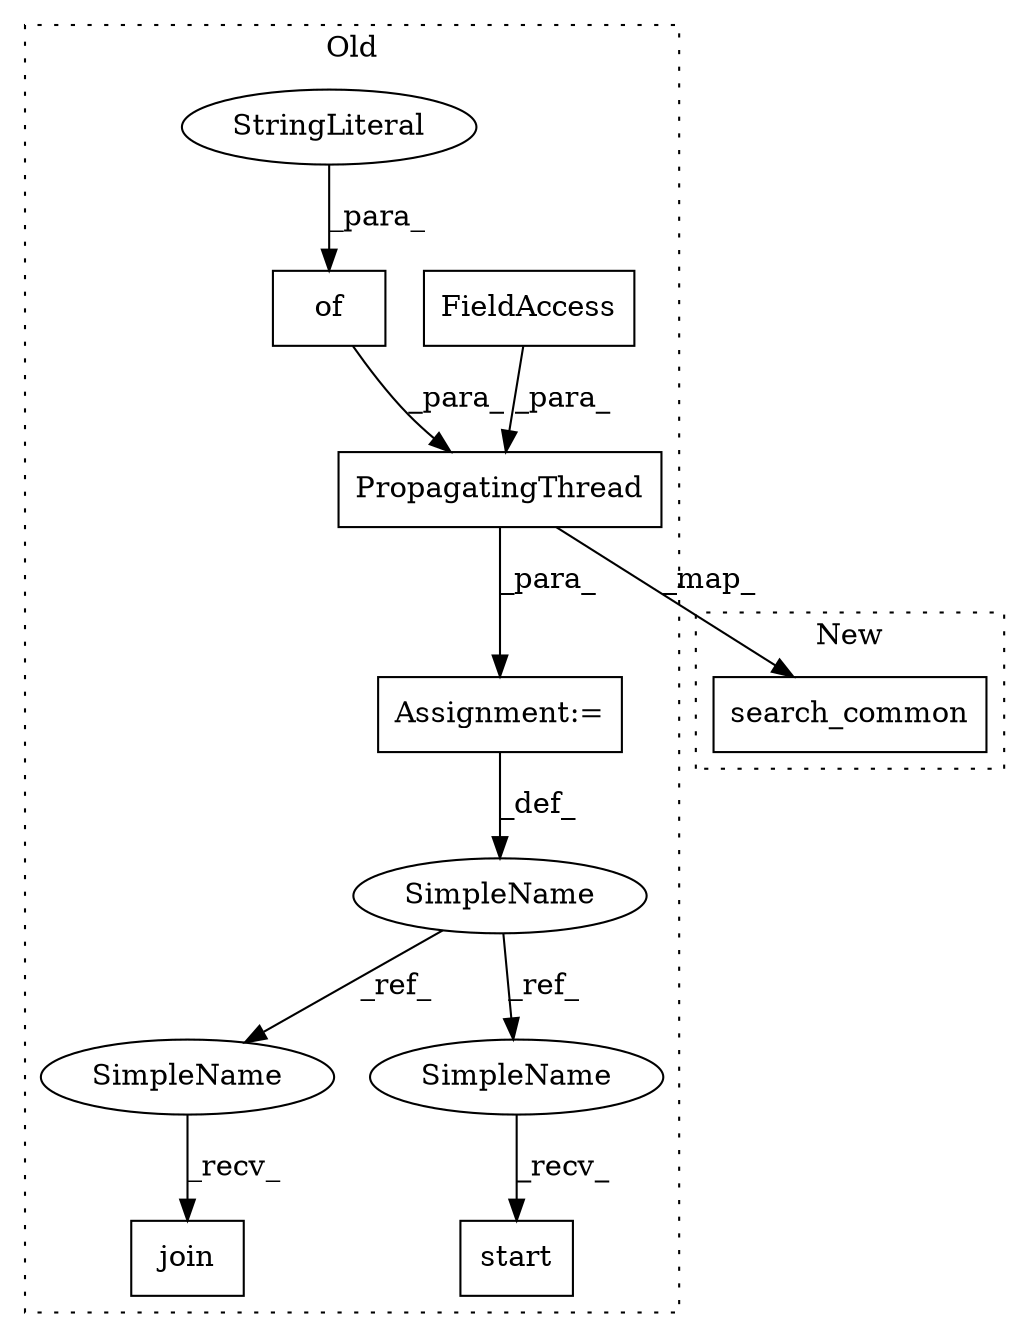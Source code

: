 digraph G {
subgraph cluster0 {
1 [label="PropagatingThread" a="32" s="4566,4644" l="18,1" shape="box"];
3 [label="FieldAccess" a="22" s="4584" l="13" shape="box"];
4 [label="of" a="32" s="4602,4643" l="3,1" shape="box"];
5 [label="start" a="32" s="4653" l="7" shape="box"];
6 [label="SimpleName" a="42" s="4564" l="1" shape="ellipse"];
7 [label="join" a="32" s="4668" l="6" shape="box"];
8 [label="Assignment:=" a="7" s="4565" l="1" shape="box"];
9 [label="StringLiteral" a="45" s="4605" l="12" shape="ellipse"];
10 [label="SimpleName" a="42" s="4666" l="1" shape="ellipse"];
11 [label="SimpleName" a="42" s="4651" l="1" shape="ellipse"];
label = "Old";
style="dotted";
}
subgraph cluster1 {
2 [label="search_common" a="32" s="3942,3981" l="14,1" shape="box"];
label = "New";
style="dotted";
}
1 -> 8 [label="_para_"];
1 -> 2 [label="_map_"];
3 -> 1 [label="_para_"];
4 -> 1 [label="_para_"];
6 -> 10 [label="_ref_"];
6 -> 11 [label="_ref_"];
8 -> 6 [label="_def_"];
9 -> 4 [label="_para_"];
10 -> 7 [label="_recv_"];
11 -> 5 [label="_recv_"];
}